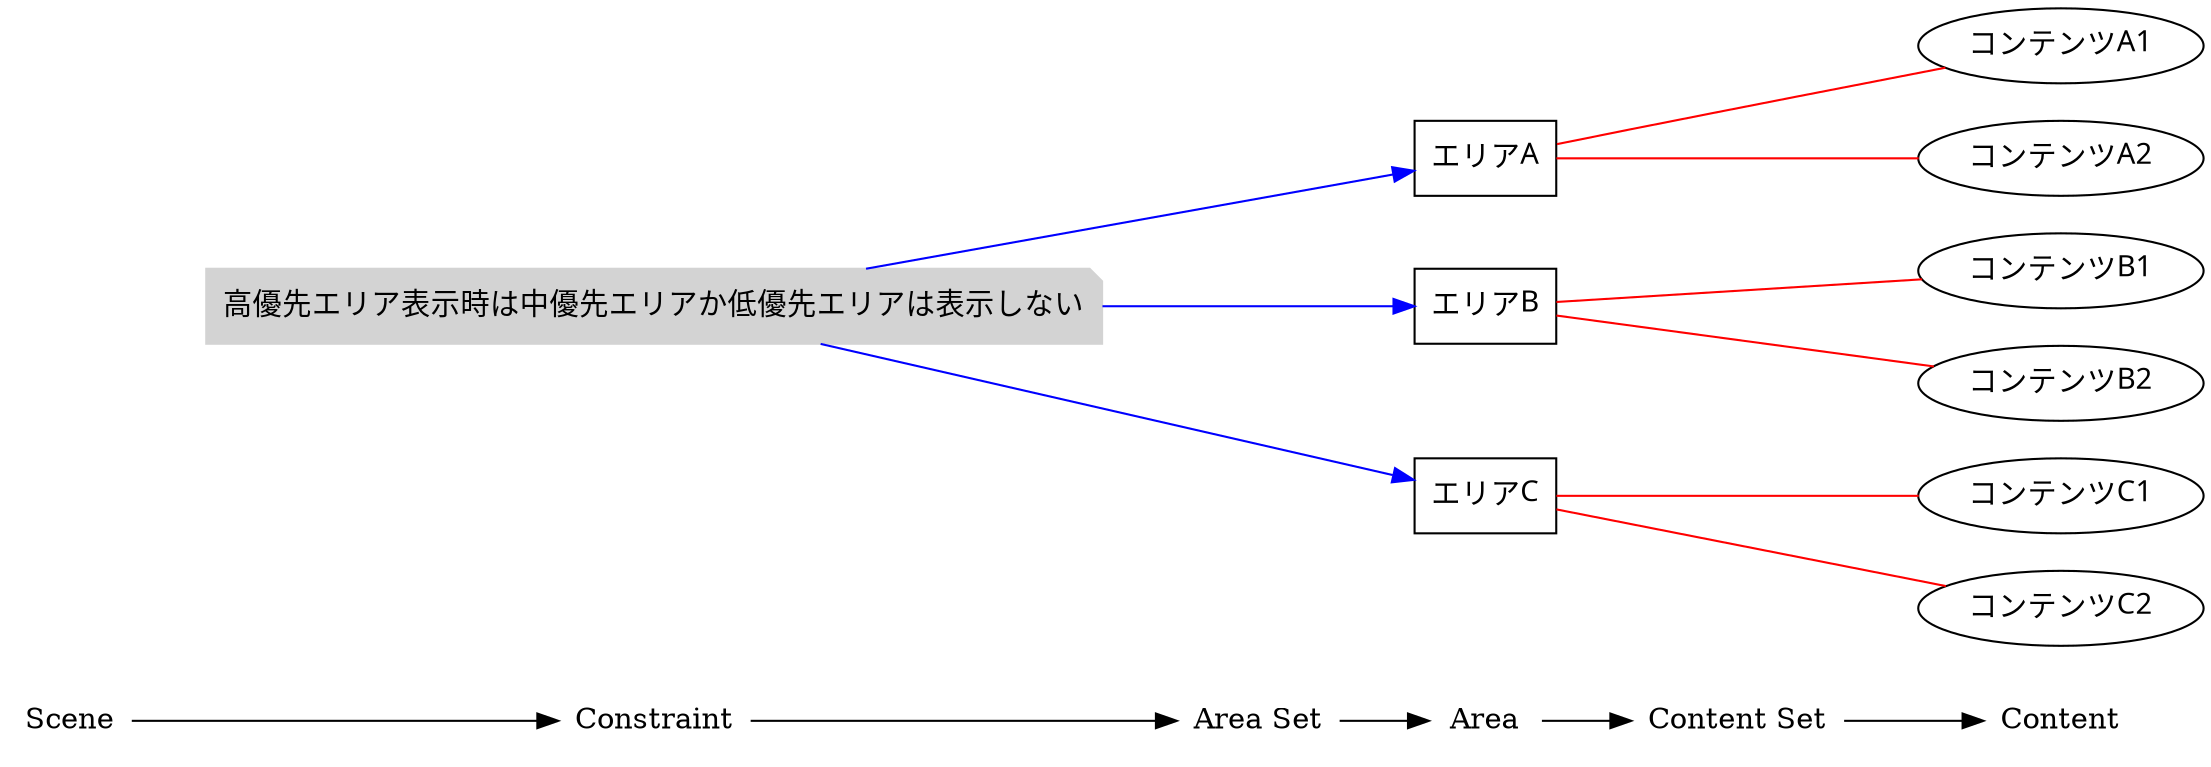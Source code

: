 digraph rule_objects_graph {
	rankdir = LR;
	charset="utf-8";
	clusterrank = global;
	
	node [shape = plaintext];
	Scene -> Constraint -> "Area Set" -> Area -> "Content Set" -> Content; 
	{ rank = same;
		node [shape = box];
		{
			Area;
			e1 [label="エリアA", fontname="Meiryo UI"];
			e2 [label="エリアB", fontname="Meiryo UI"];
			e3 [label="エリアC", fontname="Meiryo UI"];

		}
	}
	
	{ rank = same;
		node [shape = ellipse];
		{
			Content;
			e4 [label="コンテンツA1", fontname="Meiryo UI"];
			e5 [label="コンテンツB1", fontname="Meiryo UI"];
			e6 [label="コンテンツC1", fontname="Meiryo UI"];
			e7 [label="コンテンツA2", fontname="Meiryo UI"];
			e8 [label="コンテンツB2", fontname="Meiryo UI"];
			e9 [label="コンテンツC2", fontname="Meiryo UI"];


		}
	}
	
	{
		subgraph subareaset {
			"Area Set";
			node [shape = box, style = filled, color = lightpink];


		}
	}


	
	{
		subgraph subcontentset {
			"Content Set";
			node [shape = ellipse, style = filled, color = palegreen];


		}
	}



	e1 -> e4 [dir=none, color=red];
	e2 -> e5 [dir=none, color=red];
	e3 -> e6 [dir=none, color=red];
	e1 -> e7 [dir=none, color=red];
	e2 -> e8 [dir=none, color=red];
	e3 -> e9 [dir=none, color=red];
	

	

	

	

	subgraph scene { rank = same;
		node [shape = circle, style = filled, color = lightblue];
		{
			"Scene";

		}
	}

	{ rank = same;
		node [shape = note, style = filled, color = lightgrey];
		{
			"Constraint";
			e10 [label="高優先エリア表示時は中優先エリアか低優先エリアは表示しない", fontname="Meiryo UI"];
		}
	}
	
	{ rank = same;
		node [shape = note, style = filled, color = lavenderblush2];
		{
			"Constraint";
		}
	}

	{ rank = same;
		node [shape = note, style = filled, color = lightpink2];
		{
			"Constraint";
		}
	}

	e10 -> e1 [color=blue];
	e10 -> e2 [color=blue];
	e10 -> e3 [color=blue];
	

	

	
}


